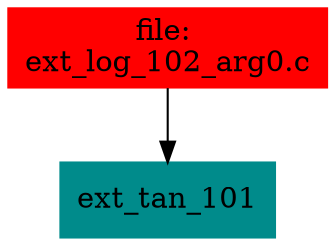 digraph G {
node [shape=box]

0 [label="file: 
ext_log_102_arg0.c",color=red, style=filled]
1 [label="ext_tan_101",color=cyan4, style=filled]
0 -> 1


}

